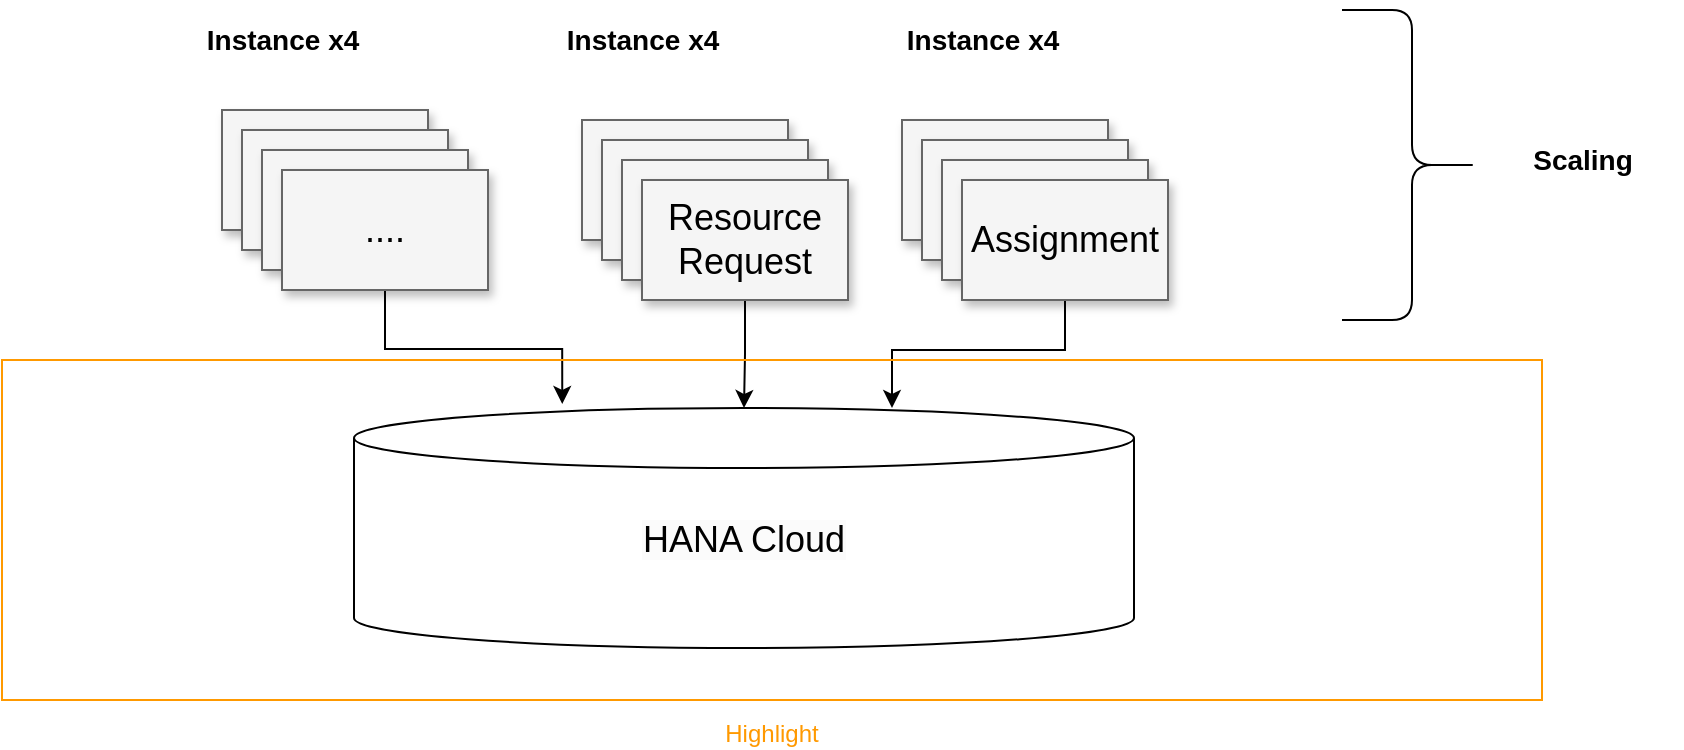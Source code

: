 <mxfile version="20.8.11" type="github">
  <diagram name="Page-1" id="90a13364-a465-7bf4-72fc-28e22215d7a0">
    <mxGraphModel dx="1434" dy="764" grid="1" gridSize="10" guides="1" tooltips="1" connect="1" arrows="1" fold="1" page="1" pageScale="1.5" pageWidth="1169" pageHeight="826" background="none" math="0" shadow="0">
      <root>
        <mxCell id="0" style=";html=1;" />
        <mxCell id="1" style=";html=1;" parent="0" />
        <mxCell id="3a17f1ce550125da-2" value="Resource Request" style="whiteSpace=wrap;html=1;shadow=1;fontSize=18;fillColor=#f5f5f5;strokeColor=#666666;" parent="1" vertex="1">
          <mxGeometry x="760" y="620" width="103" height="60" as="geometry" />
        </mxCell>
        <mxCell id="UvjritmQkkDjjhq6zHSB-3" value="&#xa;&lt;span style=&quot;color: rgb(0, 0, 0); font-family: Helvetica; font-size: 18px; font-style: normal; font-variant-ligatures: normal; font-variant-caps: normal; font-weight: 400; letter-spacing: normal; orphans: 2; text-align: center; text-indent: 0px; text-transform: none; widows: 2; word-spacing: 0px; -webkit-text-stroke-width: 0px; background-color: rgb(251, 251, 251); text-decoration-thickness: initial; text-decoration-style: initial; text-decoration-color: initial; float: none; display: inline !important;&quot;&gt;HANA Cloud&lt;/span&gt;&#xa;&#xa;" style="shape=cylinder3;whiteSpace=wrap;html=1;boundedLbl=1;backgroundOutline=1;size=15;" vertex="1" parent="1">
          <mxGeometry x="646" y="764" width="390" height="120" as="geometry" />
        </mxCell>
        <mxCell id="UvjritmQkkDjjhq6zHSB-4" value="Resource Request" style="whiteSpace=wrap;html=1;shadow=1;fontSize=18;fillColor=#f5f5f5;strokeColor=#666666;" vertex="1" parent="1">
          <mxGeometry x="770" y="630" width="103" height="60" as="geometry" />
        </mxCell>
        <mxCell id="UvjritmQkkDjjhq6zHSB-5" value="Resource Request" style="whiteSpace=wrap;html=1;shadow=1;fontSize=18;fillColor=#f5f5f5;strokeColor=#666666;" vertex="1" parent="1">
          <mxGeometry x="780" y="640" width="103" height="60" as="geometry" />
        </mxCell>
        <mxCell id="UvjritmQkkDjjhq6zHSB-35" style="edgeStyle=orthogonalEdgeStyle;rounded=0;orthogonalLoop=1;jettySize=auto;html=1;exitX=0.5;exitY=1;exitDx=0;exitDy=0;fontSize=14;" edge="1" parent="1" source="UvjritmQkkDjjhq6zHSB-6" target="UvjritmQkkDjjhq6zHSB-3">
          <mxGeometry relative="1" as="geometry" />
        </mxCell>
        <mxCell id="UvjritmQkkDjjhq6zHSB-6" value="Resource Request" style="whiteSpace=wrap;html=1;shadow=1;fontSize=18;fillColor=#f5f5f5;strokeColor=#666666;" vertex="1" parent="1">
          <mxGeometry x="790" y="650" width="103" height="60" as="geometry" />
        </mxCell>
        <mxCell id="UvjritmQkkDjjhq6zHSB-7" value="Resource Request" style="whiteSpace=wrap;html=1;shadow=1;fontSize=18;fillColor=#f5f5f5;strokeColor=#666666;" vertex="1" parent="1">
          <mxGeometry x="920" y="620" width="103" height="60" as="geometry" />
        </mxCell>
        <mxCell id="UvjritmQkkDjjhq6zHSB-8" value="Resource Request" style="whiteSpace=wrap;html=1;shadow=1;fontSize=18;fillColor=#f5f5f5;strokeColor=#666666;" vertex="1" parent="1">
          <mxGeometry x="930" y="630" width="103" height="60" as="geometry" />
        </mxCell>
        <mxCell id="UvjritmQkkDjjhq6zHSB-9" value="Resource Request" style="whiteSpace=wrap;html=1;shadow=1;fontSize=18;fillColor=#f5f5f5;strokeColor=#666666;" vertex="1" parent="1">
          <mxGeometry x="940" y="640" width="103" height="60" as="geometry" />
        </mxCell>
        <mxCell id="UvjritmQkkDjjhq6zHSB-14" style="edgeStyle=orthogonalEdgeStyle;rounded=0;orthogonalLoop=1;jettySize=auto;html=1;exitX=0.5;exitY=1;exitDx=0;exitDy=0;fontSize=14;" edge="1" parent="1" source="UvjritmQkkDjjhq6zHSB-10" target="UvjritmQkkDjjhq6zHSB-3">
          <mxGeometry relative="1" as="geometry">
            <Array as="points">
              <mxPoint x="1002" y="735" />
              <mxPoint x="915" y="735" />
            </Array>
          </mxGeometry>
        </mxCell>
        <mxCell id="UvjritmQkkDjjhq6zHSB-10" value="Assignment" style="whiteSpace=wrap;html=1;shadow=1;fontSize=18;fillColor=#f5f5f5;strokeColor=#666666;" vertex="1" parent="1">
          <mxGeometry x="950" y="650" width="103" height="60" as="geometry" />
        </mxCell>
        <mxCell id="UvjritmQkkDjjhq6zHSB-19" value="Resource Request" style="whiteSpace=wrap;html=1;shadow=1;fontSize=18;fillColor=#f5f5f5;strokeColor=#666666;" vertex="1" parent="1">
          <mxGeometry x="580" y="615" width="103" height="60" as="geometry" />
        </mxCell>
        <mxCell id="UvjritmQkkDjjhq6zHSB-20" value="Resource Request" style="whiteSpace=wrap;html=1;shadow=1;fontSize=18;fillColor=#f5f5f5;strokeColor=#666666;" vertex="1" parent="1">
          <mxGeometry x="590" y="625" width="103" height="60" as="geometry" />
        </mxCell>
        <mxCell id="UvjritmQkkDjjhq6zHSB-21" value="Resource Request" style="whiteSpace=wrap;html=1;shadow=1;fontSize=18;fillColor=#f5f5f5;strokeColor=#666666;" vertex="1" parent="1">
          <mxGeometry x="600" y="635" width="103" height="60" as="geometry" />
        </mxCell>
        <mxCell id="UvjritmQkkDjjhq6zHSB-36" style="edgeStyle=orthogonalEdgeStyle;rounded=0;orthogonalLoop=1;jettySize=auto;html=1;exitX=0.5;exitY=1;exitDx=0;exitDy=0;entryX=0.267;entryY=-0.017;entryDx=0;entryDy=0;entryPerimeter=0;fontSize=14;" edge="1" parent="1" source="UvjritmQkkDjjhq6zHSB-22" target="UvjritmQkkDjjhq6zHSB-3">
          <mxGeometry relative="1" as="geometry" />
        </mxCell>
        <mxCell id="UvjritmQkkDjjhq6zHSB-22" value="...." style="whiteSpace=wrap;html=1;shadow=1;fontSize=18;fillColor=#f5f5f5;strokeColor=#666666;" vertex="1" parent="1">
          <mxGeometry x="610" y="645" width="103" height="60" as="geometry" />
        </mxCell>
        <mxCell id="UvjritmQkkDjjhq6zHSB-26" value="" style="shape=curlyBracket;whiteSpace=wrap;html=1;rounded=1;flipH=1;labelPosition=right;verticalLabelPosition=middle;align=left;verticalAlign=middle;fontSize=14;" vertex="1" parent="1">
          <mxGeometry x="1140" y="565" width="70" height="155" as="geometry" />
        </mxCell>
        <mxCell id="UvjritmQkkDjjhq6zHSB-27" value="Scaling" style="text;strokeColor=none;fillColor=none;html=1;fontSize=14;fontStyle=1;verticalAlign=middle;align=center;" vertex="1" parent="1">
          <mxGeometry x="1210" y="620" width="100" height="40" as="geometry" />
        </mxCell>
        <mxCell id="UvjritmQkkDjjhq6zHSB-29" value="Instance x4" style="text;strokeColor=none;fillColor=none;html=1;fontSize=14;fontStyle=1;verticalAlign=middle;align=center;" vertex="1" parent="1">
          <mxGeometry x="560" y="560" width="100" height="40" as="geometry" />
        </mxCell>
        <mxCell id="UvjritmQkkDjjhq6zHSB-30" value="Instance x4" style="text;strokeColor=none;fillColor=none;html=1;fontSize=14;fontStyle=1;verticalAlign=middle;align=center;" vertex="1" parent="1">
          <mxGeometry x="740" y="560" width="100" height="40" as="geometry" />
        </mxCell>
        <mxCell id="UvjritmQkkDjjhq6zHSB-31" value="Instance x4" style="text;strokeColor=none;fillColor=none;html=1;fontSize=14;fontStyle=1;verticalAlign=middle;align=center;" vertex="1" parent="1">
          <mxGeometry x="910" y="560" width="100" height="40" as="geometry" />
        </mxCell>
        <mxCell id="UvjritmQkkDjjhq6zHSB-37" value="Highlight" style="outlineConnect=0;gradientColor=none;html=1;whiteSpace=wrap;fontSize=12;fontStyle=0;strokeColor=#FF9900;fillColor=none;verticalAlign=top;align=center;fontColor=#FF9900;dashed=0;spacingTop=3;labelPosition=center;verticalLabelPosition=bottom;" vertex="1" parent="1">
          <mxGeometry x="470" y="740" width="770" height="170" as="geometry" />
        </mxCell>
      </root>
    </mxGraphModel>
  </diagram>
</mxfile>
